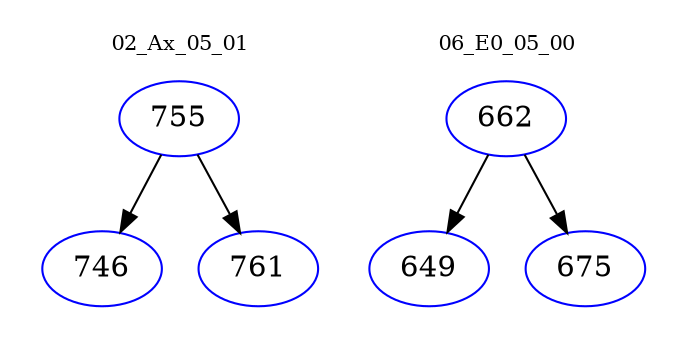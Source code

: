 digraph{
subgraph cluster_0 {
color = white
label = "02_Ax_05_01";
fontsize=10;
T0_755 [label="755", color="blue"]
T0_755 -> T0_746 [color="black"]
T0_746 [label="746", color="blue"]
T0_755 -> T0_761 [color="black"]
T0_761 [label="761", color="blue"]
}
subgraph cluster_1 {
color = white
label = "06_E0_05_00";
fontsize=10;
T1_662 [label="662", color="blue"]
T1_662 -> T1_649 [color="black"]
T1_649 [label="649", color="blue"]
T1_662 -> T1_675 [color="black"]
T1_675 [label="675", color="blue"]
}
}

